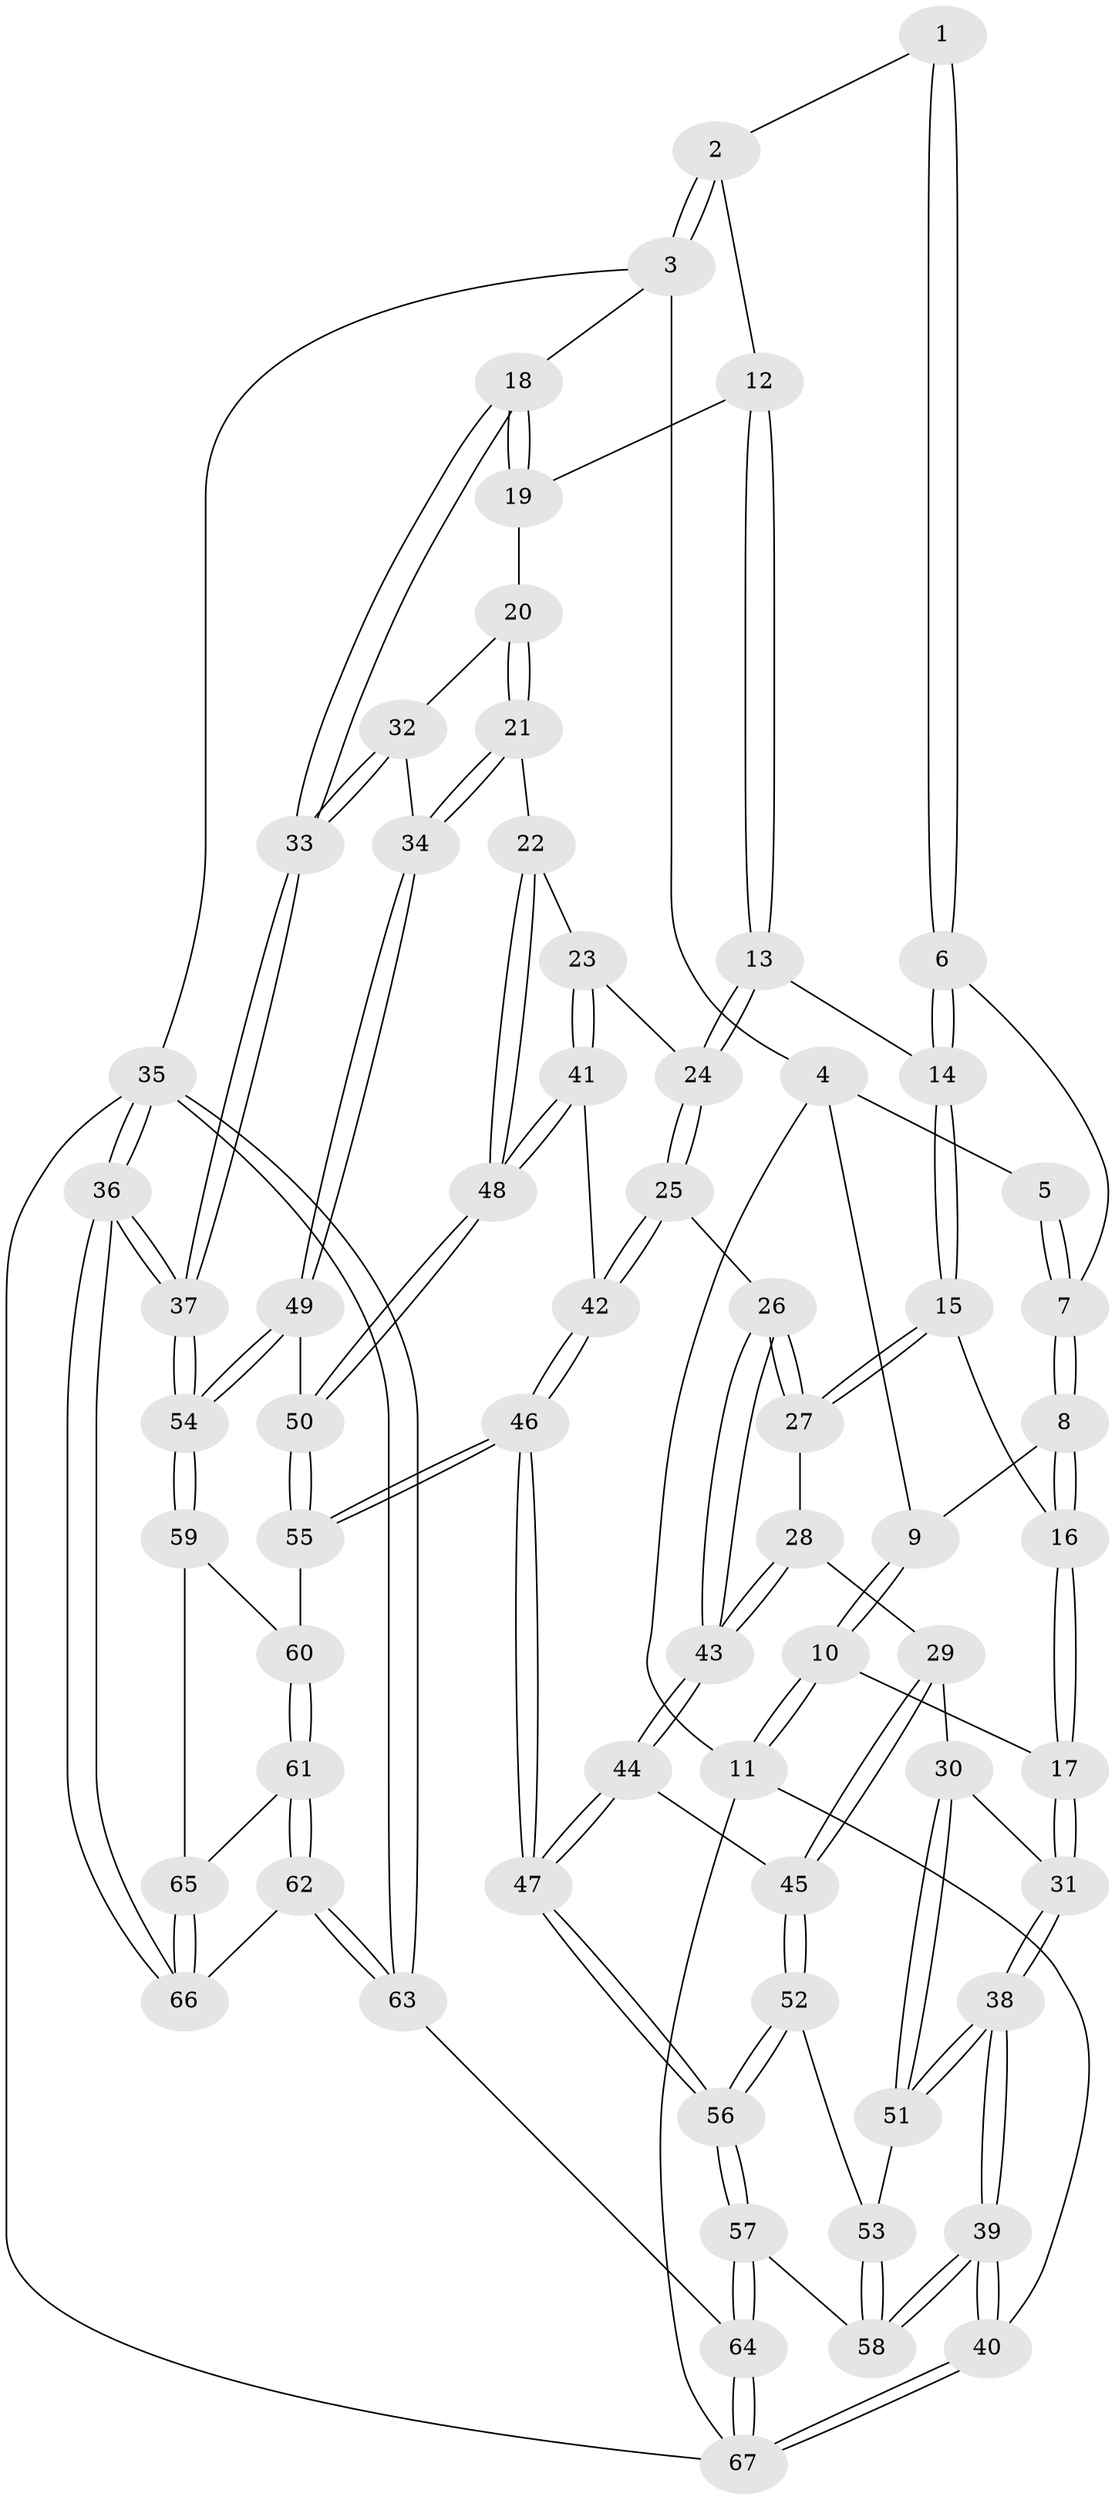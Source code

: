 // coarse degree distribution, {5: 0.34615384615384615, 6: 0.11538461538461539, 4: 0.23076923076923078, 3: 0.15384615384615385, 2: 0.07692307692307693, 8: 0.038461538461538464, 7: 0.038461538461538464}
// Generated by graph-tools (version 1.1) at 2025/04/03/04/25 22:04:22]
// undirected, 67 vertices, 164 edges
graph export_dot {
graph [start="1"]
  node [color=gray90,style=filled];
  1 [pos="+0.5109671537414238+0"];
  2 [pos="+0.7147042670702493+0"];
  3 [pos="+1+0"];
  4 [pos="+0.1768554888623999+0"];
  5 [pos="+0.41157044744296906+0"];
  6 [pos="+0.4481027670487952+0.18367583750351654"];
  7 [pos="+0.3855772465427909+0.17084690473633532"];
  8 [pos="+0.2491453950511758+0.16495263200457436"];
  9 [pos="+0.1791319106167714+0"];
  10 [pos="+0+0.3050683983167301"];
  11 [pos="+0+0.31228682241716055"];
  12 [pos="+0.6534622765450513+0.21998751509560788"];
  13 [pos="+0.5700759860967322+0.2670837075204427"];
  14 [pos="+0.5404480245429477+0.25999595949150867"];
  15 [pos="+0.346235696918425+0.38009231985692626"];
  16 [pos="+0.21358952328820716+0.2240347396790105"];
  17 [pos="+0.04306163853523813+0.31627581885792966"];
  18 [pos="+1+0"];
  19 [pos="+0.8082017747681365+0.2877496276067327"];
  20 [pos="+0.8224803628611879+0.36469081297391437"];
  21 [pos="+0.8122804721811787+0.43495748845715626"];
  22 [pos="+0.7766642446880696+0.470745814847497"];
  23 [pos="+0.6249634791091921+0.4328121538852223"];
  24 [pos="+0.5748344989806334+0.4137070634157548"];
  25 [pos="+0.5712574287925363+0.4212308227786959"];
  26 [pos="+0.5297106029134352+0.46362303795302306"];
  27 [pos="+0.345271317281602+0.3884311069539231"];
  28 [pos="+0.3257091922974022+0.448217491651664"];
  29 [pos="+0.31875816117849093+0.45568248206234035"];
  30 [pos="+0.27758822302185726+0.47971628159596724"];
  31 [pos="+0.10569064095677598+0.40993203766583813"];
  32 [pos="+1+0.4179940841806519"];
  33 [pos="+1+0.36065614162437976"];
  34 [pos="+0.9158821162727204+0.508499593243442"];
  35 [pos="+1+1"];
  36 [pos="+1+1"];
  37 [pos="+1+0.7734491750032143"];
  38 [pos="+0.10914004921063712+0.6657091792692109"];
  39 [pos="+0+0.8809114649447847"];
  40 [pos="+0+0.9416930143302159"];
  41 [pos="+0.6882218929704377+0.5359575021612396"];
  42 [pos="+0.638648396903688+0.5570036143347816"];
  43 [pos="+0.4928758093655186+0.5218102182868888"];
  44 [pos="+0.4890753724298342+0.5654229144456142"];
  45 [pos="+0.383839763175673+0.5677614766929252"];
  46 [pos="+0.5869639605312568+0.7260494608263653"];
  47 [pos="+0.5471616024620768+0.7416711211741719"];
  48 [pos="+0.7616520076128415+0.5250315784722626"];
  49 [pos="+0.9386244569596656+0.6339500590013836"];
  50 [pos="+0.7820437508192865+0.634801679588233"];
  51 [pos="+0.2445858286856094+0.6275319160554562"];
  52 [pos="+0.32263272689934624+0.6365101546568526"];
  53 [pos="+0.2453366040604498+0.6279094065017109"];
  54 [pos="+1+0.7225625104102185"];
  55 [pos="+0.7070638465677512+0.7165362341186076"];
  56 [pos="+0.5250261833001464+0.76917786056664"];
  57 [pos="+0.4838002458577068+0.8811682864777988"];
  58 [pos="+0.3300061150064153+0.8414919103954923"];
  59 [pos="+0.8702283427711929+0.7967961014278213"];
  60 [pos="+0.7173910608829493+0.7270905403036539"];
  61 [pos="+0.7751652856172607+0.903100822422129"];
  62 [pos="+0.7368682057017614+0.9831140032064526"];
  63 [pos="+0.5993092658798534+1"];
  64 [pos="+0.5319582371429157+1"];
  65 [pos="+0.8451931084762965+0.8673787336706713"];
  66 [pos="+0.9312571779998222+0.9441853925757066"];
  67 [pos="+0+1"];
  1 -- 2;
  1 -- 6;
  1 -- 6;
  2 -- 3;
  2 -- 3;
  2 -- 12;
  3 -- 4;
  3 -- 18;
  3 -- 35;
  4 -- 5;
  4 -- 9;
  4 -- 11;
  5 -- 7;
  5 -- 7;
  6 -- 7;
  6 -- 14;
  6 -- 14;
  7 -- 8;
  7 -- 8;
  8 -- 9;
  8 -- 16;
  8 -- 16;
  9 -- 10;
  9 -- 10;
  10 -- 11;
  10 -- 11;
  10 -- 17;
  11 -- 40;
  11 -- 67;
  12 -- 13;
  12 -- 13;
  12 -- 19;
  13 -- 14;
  13 -- 24;
  13 -- 24;
  14 -- 15;
  14 -- 15;
  15 -- 16;
  15 -- 27;
  15 -- 27;
  16 -- 17;
  16 -- 17;
  17 -- 31;
  17 -- 31;
  18 -- 19;
  18 -- 19;
  18 -- 33;
  18 -- 33;
  19 -- 20;
  20 -- 21;
  20 -- 21;
  20 -- 32;
  21 -- 22;
  21 -- 34;
  21 -- 34;
  22 -- 23;
  22 -- 48;
  22 -- 48;
  23 -- 24;
  23 -- 41;
  23 -- 41;
  24 -- 25;
  24 -- 25;
  25 -- 26;
  25 -- 42;
  25 -- 42;
  26 -- 27;
  26 -- 27;
  26 -- 43;
  26 -- 43;
  27 -- 28;
  28 -- 29;
  28 -- 43;
  28 -- 43;
  29 -- 30;
  29 -- 45;
  29 -- 45;
  30 -- 31;
  30 -- 51;
  30 -- 51;
  31 -- 38;
  31 -- 38;
  32 -- 33;
  32 -- 33;
  32 -- 34;
  33 -- 37;
  33 -- 37;
  34 -- 49;
  34 -- 49;
  35 -- 36;
  35 -- 36;
  35 -- 63;
  35 -- 63;
  35 -- 67;
  36 -- 37;
  36 -- 37;
  36 -- 66;
  36 -- 66;
  37 -- 54;
  37 -- 54;
  38 -- 39;
  38 -- 39;
  38 -- 51;
  38 -- 51;
  39 -- 40;
  39 -- 40;
  39 -- 58;
  39 -- 58;
  40 -- 67;
  40 -- 67;
  41 -- 42;
  41 -- 48;
  41 -- 48;
  42 -- 46;
  42 -- 46;
  43 -- 44;
  43 -- 44;
  44 -- 45;
  44 -- 47;
  44 -- 47;
  45 -- 52;
  45 -- 52;
  46 -- 47;
  46 -- 47;
  46 -- 55;
  46 -- 55;
  47 -- 56;
  47 -- 56;
  48 -- 50;
  48 -- 50;
  49 -- 50;
  49 -- 54;
  49 -- 54;
  50 -- 55;
  50 -- 55;
  51 -- 53;
  52 -- 53;
  52 -- 56;
  52 -- 56;
  53 -- 58;
  53 -- 58;
  54 -- 59;
  54 -- 59;
  55 -- 60;
  56 -- 57;
  56 -- 57;
  57 -- 58;
  57 -- 64;
  57 -- 64;
  59 -- 60;
  59 -- 65;
  60 -- 61;
  60 -- 61;
  61 -- 62;
  61 -- 62;
  61 -- 65;
  62 -- 63;
  62 -- 63;
  62 -- 66;
  63 -- 64;
  64 -- 67;
  64 -- 67;
  65 -- 66;
  65 -- 66;
}
